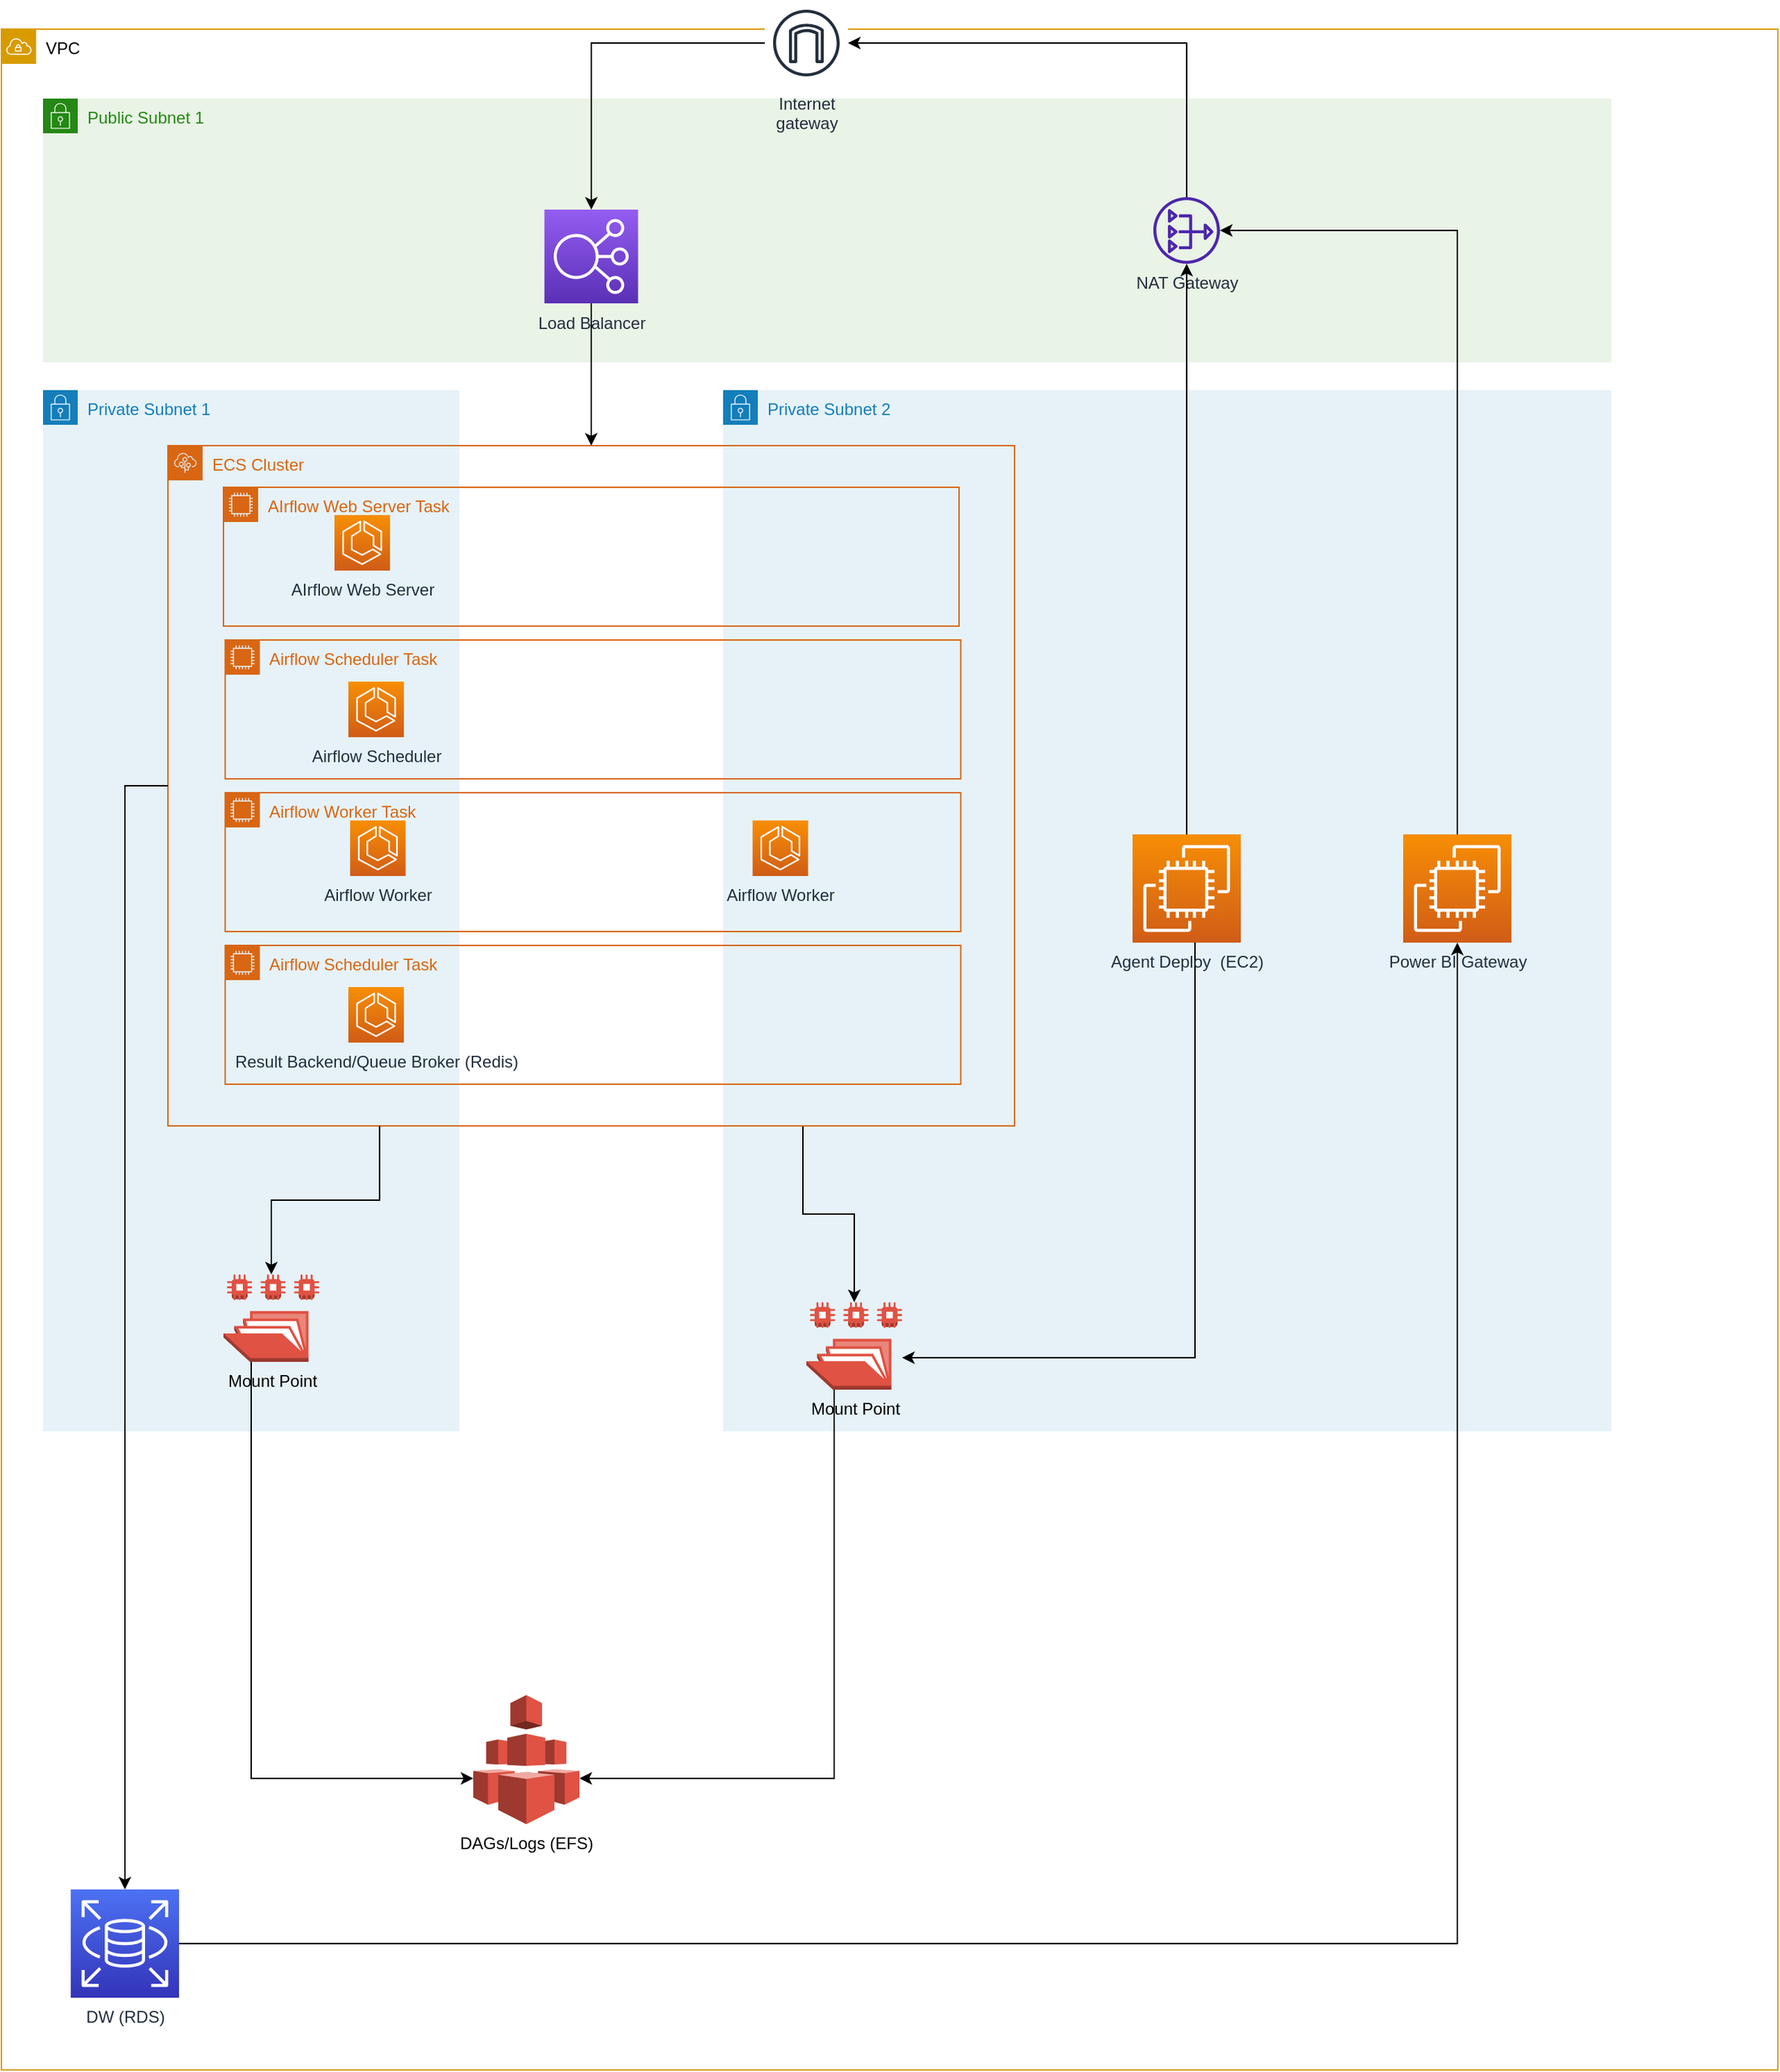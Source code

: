 <mxfile version="16.0.0" type="device"><diagram id="qfZXW9YC0IpH9iQ7Ifbv" name="Page-1"><mxGraphModel dx="1447" dy="822" grid="1" gridSize="10" guides="1" tooltips="1" connect="1" arrows="1" fold="1" page="1" pageScale="1" pageWidth="850" pageHeight="1100" math="0" shadow="0"><root><mxCell id="0"/><mxCell id="1" parent="0"/><mxCell id="o8zYN9MLlntLCJ3-RjNM-2" value="VPC" style="points=[[0,0],[0.25,0],[0.5,0],[0.75,0],[1,0],[1,0.25],[1,0.5],[1,0.75],[1,1],[0.75,1],[0.5,1],[0.25,1],[0,1],[0,0.75],[0,0.5],[0,0.25]];outlineConnect=0;html=1;whiteSpace=wrap;fontSize=12;fontStyle=0;container=1;pointerEvents=0;collapsible=0;recursiveResize=0;shape=mxgraph.aws4.group;grIcon=mxgraph.aws4.group_vpc;strokeColor=#d79b00;fillColor=none;verticalAlign=top;align=left;spacingLeft=30;dashed=0;" parent="1" vertex="1"><mxGeometry x="110" y="23" width="1280" height="1470" as="geometry"/></mxCell><mxCell id="o8zYN9MLlntLCJ3-RjNM-3" value="Public Subnet 1" style="points=[[0,0],[0.25,0],[0.5,0],[0.75,0],[1,0],[1,0.25],[1,0.5],[1,0.75],[1,1],[0.75,1],[0.5,1],[0.25,1],[0,1],[0,0.75],[0,0.5],[0,0.25]];outlineConnect=0;gradientColor=none;html=1;whiteSpace=wrap;fontSize=12;fontStyle=0;container=1;pointerEvents=0;collapsible=0;recursiveResize=0;shape=mxgraph.aws4.group;grIcon=mxgraph.aws4.group_security_group;grStroke=0;strokeColor=#248814;fillColor=#E9F3E6;verticalAlign=top;align=left;spacingLeft=30;fontColor=#248814;dashed=0;" parent="o8zYN9MLlntLCJ3-RjNM-2" vertex="1"><mxGeometry x="30" y="50" width="1130" height="190" as="geometry"/></mxCell><mxCell id="o8zYN9MLlntLCJ3-RjNM-5" value="NAT Gateway" style="sketch=0;outlineConnect=0;fontColor=#232F3E;gradientColor=none;fillColor=#4D27AA;strokeColor=none;dashed=0;verticalLabelPosition=bottom;verticalAlign=top;align=center;html=1;fontSize=12;fontStyle=0;aspect=fixed;pointerEvents=1;shape=mxgraph.aws4.nat_gateway;" parent="o8zYN9MLlntLCJ3-RjNM-3" vertex="1"><mxGeometry x="800" y="71" width="48" height="48" as="geometry"/></mxCell><mxCell id="o8zYN9MLlntLCJ3-RjNM-10" value="Load Balancer" style="sketch=0;points=[[0,0,0],[0.25,0,0],[0.5,0,0],[0.75,0,0],[1,0,0],[0,1,0],[0.25,1,0],[0.5,1,0],[0.75,1,0],[1,1,0],[0,0.25,0],[0,0.5,0],[0,0.75,0],[1,0.25,0],[1,0.5,0],[1,0.75,0]];outlineConnect=0;fontColor=#232F3E;gradientColor=#945DF2;gradientDirection=north;fillColor=#5A30B5;strokeColor=#ffffff;dashed=0;verticalLabelPosition=bottom;verticalAlign=top;align=center;html=1;fontSize=12;fontStyle=0;aspect=fixed;shape=mxgraph.aws4.resourceIcon;resIcon=mxgraph.aws4.elastic_load_balancing;" parent="o8zYN9MLlntLCJ3-RjNM-3" vertex="1"><mxGeometry x="361.25" y="80" width="67.5" height="67.5" as="geometry"/></mxCell><mxCell id="o8zYN9MLlntLCJ3-RjNM-11" value="Private Subnet 1" style="points=[[0,0],[0.25,0],[0.5,0],[0.75,0],[1,0],[1,0.25],[1,0.5],[1,0.75],[1,1],[0.75,1],[0.5,1],[0.25,1],[0,1],[0,0.75],[0,0.5],[0,0.25]];outlineConnect=0;gradientColor=none;html=1;whiteSpace=wrap;fontSize=12;fontStyle=0;container=1;pointerEvents=0;collapsible=0;recursiveResize=0;shape=mxgraph.aws4.group;grIcon=mxgraph.aws4.group_security_group;grStroke=0;strokeColor=#147EBA;fillColor=#E6F2F8;verticalAlign=top;align=left;spacingLeft=30;fontColor=#147EBA;dashed=0;" parent="o8zYN9MLlntLCJ3-RjNM-2" vertex="1"><mxGeometry x="30" y="260" width="300" height="750" as="geometry"/></mxCell><mxCell id="o8zYN9MLlntLCJ3-RjNM-27" value="Mount Point" style="outlineConnect=0;dashed=0;verticalLabelPosition=bottom;verticalAlign=top;align=center;html=1;shape=mxgraph.aws3.efs_share;fillColor=#E05243;gradientColor=none;" parent="o8zYN9MLlntLCJ3-RjNM-11" vertex="1"><mxGeometry x="130" y="637" width="69" height="63" as="geometry"/></mxCell><mxCell id="o8zYN9MLlntLCJ3-RjNM-12" value="Private Subnet 2" style="points=[[0,0],[0.25,0],[0.5,0],[0.75,0],[1,0],[1,0.25],[1,0.5],[1,0.75],[1,1],[0.75,1],[0.5,1],[0.25,1],[0,1],[0,0.75],[0,0.5],[0,0.25]];outlineConnect=0;gradientColor=none;html=1;whiteSpace=wrap;fontSize=12;fontStyle=0;container=1;pointerEvents=0;collapsible=0;recursiveResize=0;shape=mxgraph.aws4.group;grIcon=mxgraph.aws4.group_security_group;grStroke=0;strokeColor=#147EBA;fillColor=#E6F2F8;verticalAlign=top;align=left;spacingLeft=30;fontColor=#147EBA;dashed=0;" parent="o8zYN9MLlntLCJ3-RjNM-2" vertex="1"><mxGeometry x="520" y="260" width="640" height="750" as="geometry"/></mxCell><mxCell id="o8zYN9MLlntLCJ3-RjNM-29" value="Mount Point" style="outlineConnect=0;dashed=0;verticalLabelPosition=bottom;verticalAlign=top;align=center;html=1;shape=mxgraph.aws3.efs_share;fillColor=#E05243;gradientColor=none;" parent="o8zYN9MLlntLCJ3-RjNM-12" vertex="1"><mxGeometry x="60" y="657" width="69" height="63" as="geometry"/></mxCell><mxCell id="o8zYN9MLlntLCJ3-RjNM-64" style="edgeStyle=orthogonalEdgeStyle;rounded=0;orthogonalLoop=1;jettySize=auto;html=1;exitX=0.75;exitY=1;exitDx=0;exitDy=0;" parent="o8zYN9MLlntLCJ3-RjNM-12" source="o8zYN9MLlntLCJ3-RjNM-17" target="o8zYN9MLlntLCJ3-RjNM-29" edge="1"><mxGeometry relative="1" as="geometry"/></mxCell><mxCell id="o8zYN9MLlntLCJ3-RjNM-17" value="ECS Cluster" style="points=[[0,0],[0.25,0],[0.5,0],[0.75,0],[1,0],[1,0.25],[1,0.5],[1,0.75],[1,1],[0.75,1],[0.5,1],[0.25,1],[0,1],[0,0.75],[0,0.5],[0,0.25]];outlineConnect=0;gradientColor=none;html=1;whiteSpace=wrap;fontSize=12;fontStyle=0;container=1;pointerEvents=0;collapsible=0;recursiveResize=0;shape=mxgraph.aws4.group;grIcon=mxgraph.aws4.group_elastic_beanstalk;strokeColor=#D86613;fillColor=none;verticalAlign=top;align=left;spacingLeft=30;fontColor=#D86613;dashed=0;" parent="o8zYN9MLlntLCJ3-RjNM-12" vertex="1"><mxGeometry x="-400" y="40" width="610" height="490" as="geometry"/></mxCell><mxCell id="o8zYN9MLlntLCJ3-RjNM-19" value="AIrflow Web Server Task" style="points=[[0,0],[0.25,0],[0.5,0],[0.75,0],[1,0],[1,0.25],[1,0.5],[1,0.75],[1,1],[0.75,1],[0.5,1],[0.25,1],[0,1],[0,0.75],[0,0.5],[0,0.25]];outlineConnect=0;gradientColor=none;html=1;whiteSpace=wrap;fontSize=12;fontStyle=0;container=1;pointerEvents=0;collapsible=0;recursiveResize=0;shape=mxgraph.aws4.group;grIcon=mxgraph.aws4.group_ec2_instance_contents;strokeColor=#D86613;fillColor=none;verticalAlign=top;align=left;spacingLeft=30;fontColor=#D86613;dashed=0;" parent="o8zYN9MLlntLCJ3-RjNM-17" vertex="1"><mxGeometry x="40" y="30" width="530" height="100" as="geometry"/></mxCell><mxCell id="o8zYN9MLlntLCJ3-RjNM-20" value="AIrflow Web Server" style="sketch=0;points=[[0,0,0],[0.25,0,0],[0.5,0,0],[0.75,0,0],[1,0,0],[0,1,0],[0.25,1,0],[0.5,1,0],[0.75,1,0],[1,1,0],[0,0.25,0],[0,0.5,0],[0,0.75,0],[1,0.25,0],[1,0.5,0],[1,0.75,0]];outlineConnect=0;fontColor=#232F3E;gradientColor=#F78E04;gradientDirection=north;fillColor=#D05C17;strokeColor=#ffffff;dashed=0;verticalLabelPosition=bottom;verticalAlign=top;align=center;html=1;fontSize=12;fontStyle=0;shape=mxgraph.aws4.resourceIcon;resIcon=mxgraph.aws4.ecs;" parent="o8zYN9MLlntLCJ3-RjNM-19" vertex="1"><mxGeometry x="80" y="20" width="40" height="40" as="geometry"/></mxCell><mxCell id="o8zYN9MLlntLCJ3-RjNM-21" value="Airflow Scheduler Task" style="points=[[0,0],[0.25,0],[0.5,0],[0.75,0],[1,0],[1,0.25],[1,0.5],[1,0.75],[1,1],[0.75,1],[0.5,1],[0.25,1],[0,1],[0,0.75],[0,0.5],[0,0.25]];outlineConnect=0;gradientColor=none;html=1;whiteSpace=wrap;fontSize=12;fontStyle=0;container=1;pointerEvents=0;collapsible=0;recursiveResize=0;shape=mxgraph.aws4.group;grIcon=mxgraph.aws4.group_ec2_instance_contents;strokeColor=#D86613;fillColor=none;verticalAlign=top;align=left;spacingLeft=30;fontColor=#D86613;dashed=0;" parent="o8zYN9MLlntLCJ3-RjNM-17" vertex="1"><mxGeometry x="41.25" y="140" width="530" height="100" as="geometry"/></mxCell><mxCell id="o8zYN9MLlntLCJ3-RjNM-22" value="Airflow Scheduler" style="sketch=0;points=[[0,0,0],[0.25,0,0],[0.5,0,0],[0.75,0,0],[1,0,0],[0,1,0],[0.25,1,0],[0.5,1,0],[0.75,1,0],[1,1,0],[0,0.25,0],[0,0.5,0],[0,0.75,0],[1,0.25,0],[1,0.5,0],[1,0.75,0]];outlineConnect=0;fontColor=#232F3E;gradientColor=#F78E04;gradientDirection=north;fillColor=#D05C17;strokeColor=#ffffff;dashed=0;verticalLabelPosition=bottom;verticalAlign=top;align=center;html=1;fontSize=12;fontStyle=0;shape=mxgraph.aws4.resourceIcon;resIcon=mxgraph.aws4.ecs;" parent="o8zYN9MLlntLCJ3-RjNM-21" vertex="1"><mxGeometry x="88.75" y="30" width="40" height="40" as="geometry"/></mxCell><mxCell id="o8zYN9MLlntLCJ3-RjNM-23" value="Airflow Worker Task" style="points=[[0,0],[0.25,0],[0.5,0],[0.75,0],[1,0],[1,0.25],[1,0.5],[1,0.75],[1,1],[0.75,1],[0.5,1],[0.25,1],[0,1],[0,0.75],[0,0.5],[0,0.25]];outlineConnect=0;gradientColor=none;html=1;whiteSpace=wrap;fontSize=12;fontStyle=0;container=1;pointerEvents=0;collapsible=0;recursiveResize=0;shape=mxgraph.aws4.group;grIcon=mxgraph.aws4.group_ec2_instance_contents;strokeColor=#D86613;fillColor=none;verticalAlign=top;align=left;spacingLeft=30;fontColor=#D86613;dashed=0;" parent="o8zYN9MLlntLCJ3-RjNM-17" vertex="1"><mxGeometry x="41.25" y="250" width="530" height="100" as="geometry"/></mxCell><mxCell id="o8zYN9MLlntLCJ3-RjNM-24" value="Airflow Worker" style="sketch=0;points=[[0,0,0],[0.25,0,0],[0.5,0,0],[0.75,0,0],[1,0,0],[0,1,0],[0.25,1,0],[0.5,1,0],[0.75,1,0],[1,1,0],[0,0.25,0],[0,0.5,0],[0,0.75,0],[1,0.25,0],[1,0.5,0],[1,0.75,0]];outlineConnect=0;fontColor=#232F3E;gradientColor=#F78E04;gradientDirection=north;fillColor=#D05C17;strokeColor=#ffffff;dashed=0;verticalLabelPosition=bottom;verticalAlign=top;align=center;html=1;fontSize=12;fontStyle=0;shape=mxgraph.aws4.resourceIcon;resIcon=mxgraph.aws4.ecs;" parent="o8zYN9MLlntLCJ3-RjNM-23" vertex="1"><mxGeometry x="90" y="20" width="40" height="40" as="geometry"/></mxCell><mxCell id="o8zYN9MLlntLCJ3-RjNM-25" value="Airflow Worker" style="sketch=0;points=[[0,0,0],[0.25,0,0],[0.5,0,0],[0.75,0,0],[1,0,0],[0,1,0],[0.25,1,0],[0.5,1,0],[0.75,1,0],[1,1,0],[0,0.25,0],[0,0.5,0],[0,0.75,0],[1,0.25,0],[1,0.5,0],[1,0.75,0]];outlineConnect=0;fontColor=#232F3E;gradientColor=#F78E04;gradientDirection=north;fillColor=#D05C17;strokeColor=#ffffff;dashed=0;verticalLabelPosition=bottom;verticalAlign=top;align=center;html=1;fontSize=12;fontStyle=0;shape=mxgraph.aws4.resourceIcon;resIcon=mxgraph.aws4.ecs;" parent="o8zYN9MLlntLCJ3-RjNM-23" vertex="1"><mxGeometry x="380" y="20" width="40" height="40" as="geometry"/></mxCell><mxCell id="o8zYN9MLlntLCJ3-RjNM-65" value="Airflow Scheduler Task" style="points=[[0,0],[0.25,0],[0.5,0],[0.75,0],[1,0],[1,0.25],[1,0.5],[1,0.75],[1,1],[0.75,1],[0.5,1],[0.25,1],[0,1],[0,0.75],[0,0.5],[0,0.25]];outlineConnect=0;gradientColor=none;html=1;whiteSpace=wrap;fontSize=12;fontStyle=0;container=1;pointerEvents=0;collapsible=0;recursiveResize=0;shape=mxgraph.aws4.group;grIcon=mxgraph.aws4.group_ec2_instance_contents;strokeColor=#D86613;fillColor=none;verticalAlign=top;align=left;spacingLeft=30;fontColor=#D86613;dashed=0;" parent="o8zYN9MLlntLCJ3-RjNM-17" vertex="1"><mxGeometry x="41.25" y="360" width="530" height="100" as="geometry"/></mxCell><mxCell id="o8zYN9MLlntLCJ3-RjNM-66" value="Result Backend/Queue Broker (Redis)" style="sketch=0;points=[[0,0,0],[0.25,0,0],[0.5,0,0],[0.75,0,0],[1,0,0],[0,1,0],[0.25,1,0],[0.5,1,0],[0.75,1,0],[1,1,0],[0,0.25,0],[0,0.5,0],[0,0.75,0],[1,0.25,0],[1,0.5,0],[1,0.75,0]];outlineConnect=0;fontColor=#232F3E;gradientColor=#F78E04;gradientDirection=north;fillColor=#D05C17;strokeColor=#ffffff;dashed=0;verticalLabelPosition=bottom;verticalAlign=top;align=center;html=1;fontSize=12;fontStyle=0;shape=mxgraph.aws4.resourceIcon;resIcon=mxgraph.aws4.ecs;" parent="o8zYN9MLlntLCJ3-RjNM-65" vertex="1"><mxGeometry x="88.75" y="30" width="40" height="40" as="geometry"/></mxCell><mxCell id="o8zYN9MLlntLCJ3-RjNM-46" style="edgeStyle=orthogonalEdgeStyle;rounded=0;orthogonalLoop=1;jettySize=auto;html=1;exitX=0;exitY=0.5;exitDx=0;exitDy=0;exitPerimeter=0;" parent="o8zYN9MLlntLCJ3-RjNM-12" source="o8zYN9MLlntLCJ3-RjNM-44" target="o8zYN9MLlntLCJ3-RjNM-29" edge="1"><mxGeometry relative="1" as="geometry"><Array as="points"><mxPoint x="340" y="359"/><mxPoint x="340" y="697"/></Array></mxGeometry></mxCell><mxCell id="o8zYN9MLlntLCJ3-RjNM-44" value="Agent Deploy&amp;nbsp; (EC2)" style="sketch=0;points=[[0,0,0],[0.25,0,0],[0.5,0,0],[0.75,0,0],[1,0,0],[0,1,0],[0.25,1,0],[0.5,1,0],[0.75,1,0],[1,1,0],[0,0.25,0],[0,0.5,0],[0,0.75,0],[1,0.25,0],[1,0.5,0],[1,0.75,0]];outlineConnect=0;fontColor=#232F3E;gradientColor=#F78E04;gradientDirection=north;fillColor=#D05C17;strokeColor=#ffffff;dashed=0;verticalLabelPosition=bottom;verticalAlign=top;align=center;html=1;fontSize=12;fontStyle=0;aspect=fixed;shape=mxgraph.aws4.resourceIcon;resIcon=mxgraph.aws4.ec2;" parent="o8zYN9MLlntLCJ3-RjNM-12" vertex="1"><mxGeometry x="295" y="320" width="78" height="78" as="geometry"/></mxCell><mxCell id="o8zYN9MLlntLCJ3-RjNM-54" value="Power BI Gateway" style="sketch=0;points=[[0,0,0],[0.25,0,0],[0.5,0,0],[0.75,0,0],[1,0,0],[0,1,0],[0.25,1,0],[0.5,1,0],[0.75,1,0],[1,1,0],[0,0.25,0],[0,0.5,0],[0,0.75,0],[1,0.25,0],[1,0.5,0],[1,0.75,0]];outlineConnect=0;fontColor=#232F3E;gradientColor=#F78E04;gradientDirection=north;fillColor=#D05C17;strokeColor=#ffffff;dashed=0;verticalLabelPosition=bottom;verticalAlign=top;align=center;html=1;fontSize=12;fontStyle=0;aspect=fixed;shape=mxgraph.aws4.resourceIcon;resIcon=mxgraph.aws4.ec2;" parent="o8zYN9MLlntLCJ3-RjNM-12" vertex="1"><mxGeometry x="490" y="320" width="78" height="78" as="geometry"/></mxCell><mxCell id="o8zYN9MLlntLCJ3-RjNM-26" value="DAGs/Logs (EFS)" style="outlineConnect=0;dashed=0;verticalLabelPosition=bottom;verticalAlign=top;align=center;html=1;shape=mxgraph.aws3.efs;fillColor=#E05243;gradientColor=none;" parent="o8zYN9MLlntLCJ3-RjNM-2" vertex="1"><mxGeometry x="340" y="1200" width="76.5" height="93" as="geometry"/></mxCell><mxCell id="o8zYN9MLlntLCJ3-RjNM-33" style="edgeStyle=orthogonalEdgeStyle;rounded=0;orthogonalLoop=1;jettySize=auto;html=1;" parent="o8zYN9MLlntLCJ3-RjNM-2" source="o8zYN9MLlntLCJ3-RjNM-27" target="o8zYN9MLlntLCJ3-RjNM-26" edge="1"><mxGeometry relative="1" as="geometry"><mxPoint x="320" y="1114" as="targetPoint"/><Array as="points"><mxPoint x="180" y="1260"/></Array></mxGeometry></mxCell><mxCell id="o8zYN9MLlntLCJ3-RjNM-35" style="edgeStyle=orthogonalEdgeStyle;rounded=0;orthogonalLoop=1;jettySize=auto;html=1;" parent="o8zYN9MLlntLCJ3-RjNM-2" source="o8zYN9MLlntLCJ3-RjNM-29" target="o8zYN9MLlntLCJ3-RjNM-26" edge="1"><mxGeometry relative="1" as="geometry"><Array as="points"><mxPoint x="600" y="1260"/></Array></mxGeometry></mxCell><mxCell id="o8zYN9MLlntLCJ3-RjNM-55" style="edgeStyle=orthogonalEdgeStyle;rounded=0;orthogonalLoop=1;jettySize=auto;html=1;entryX=0.5;entryY=1;entryDx=0;entryDy=0;entryPerimeter=0;" parent="o8zYN9MLlntLCJ3-RjNM-2" source="o8zYN9MLlntLCJ3-RjNM-39" target="o8zYN9MLlntLCJ3-RjNM-54" edge="1"><mxGeometry relative="1" as="geometry"/></mxCell><mxCell id="o8zYN9MLlntLCJ3-RjNM-39" value="DW (RDS)" style="sketch=0;points=[[0,0,0],[0.25,0,0],[0.5,0,0],[0.75,0,0],[1,0,0],[0,1,0],[0.25,1,0],[0.5,1,0],[0.75,1,0],[1,1,0],[0,0.25,0],[0,0.5,0],[0,0.75,0],[1,0.25,0],[1,0.5,0],[1,0.75,0]];outlineConnect=0;fontColor=#232F3E;gradientColor=#4D72F3;gradientDirection=north;fillColor=#3334B9;strokeColor=#ffffff;dashed=0;verticalLabelPosition=bottom;verticalAlign=top;align=center;html=1;fontSize=12;fontStyle=0;aspect=fixed;shape=mxgraph.aws4.resourceIcon;resIcon=mxgraph.aws4.rds;" parent="o8zYN9MLlntLCJ3-RjNM-2" vertex="1"><mxGeometry x="50" y="1340" width="78" height="78" as="geometry"/></mxCell><mxCell id="o8zYN9MLlntLCJ3-RjNM-47" style="edgeStyle=orthogonalEdgeStyle;rounded=0;orthogonalLoop=1;jettySize=auto;html=1;exitX=0;exitY=0.5;exitDx=0;exitDy=0;" parent="o8zYN9MLlntLCJ3-RjNM-2" source="o8zYN9MLlntLCJ3-RjNM-17" target="o8zYN9MLlntLCJ3-RjNM-39" edge="1"><mxGeometry relative="1" as="geometry"/></mxCell><mxCell id="o8zYN9MLlntLCJ3-RjNM-50" style="edgeStyle=orthogonalEdgeStyle;rounded=0;orthogonalLoop=1;jettySize=auto;html=1;exitX=0.5;exitY=0;exitDx=0;exitDy=0;exitPerimeter=0;" parent="o8zYN9MLlntLCJ3-RjNM-2" source="o8zYN9MLlntLCJ3-RjNM-44" target="o8zYN9MLlntLCJ3-RjNM-5" edge="1"><mxGeometry relative="1" as="geometry"/></mxCell><mxCell id="o8zYN9MLlntLCJ3-RjNM-56" style="edgeStyle=orthogonalEdgeStyle;rounded=0;orthogonalLoop=1;jettySize=auto;html=1;exitX=0.5;exitY=0;exitDx=0;exitDy=0;exitPerimeter=0;" parent="o8zYN9MLlntLCJ3-RjNM-2" source="o8zYN9MLlntLCJ3-RjNM-54" target="o8zYN9MLlntLCJ3-RjNM-5" edge="1"><mxGeometry relative="1" as="geometry"><Array as="points"><mxPoint x="1049" y="145"/></Array></mxGeometry></mxCell><mxCell id="WZ1v5Z0Dh4NuyvM9yUr7-3" style="edgeStyle=orthogonalEdgeStyle;rounded=0;orthogonalLoop=1;jettySize=auto;html=1;" edge="1" parent="o8zYN9MLlntLCJ3-RjNM-2" source="o8zYN9MLlntLCJ3-RjNM-38" target="o8zYN9MLlntLCJ3-RjNM-10"><mxGeometry relative="1" as="geometry"/></mxCell><mxCell id="o8zYN9MLlntLCJ3-RjNM-38" value="Internet&#10;gateway" style="sketch=0;outlineConnect=0;fontColor=#232F3E;gradientColor=none;strokeColor=#232F3E;fillColor=#ffffff;dashed=0;verticalLabelPosition=bottom;verticalAlign=top;align=center;html=1;fontSize=12;fontStyle=0;aspect=fixed;shape=mxgraph.aws4.resourceIcon;resIcon=mxgraph.aws4.internet_gateway;" parent="o8zYN9MLlntLCJ3-RjNM-2" vertex="1"><mxGeometry x="550" y="-20" width="60" height="60" as="geometry"/></mxCell><mxCell id="o8zYN9MLlntLCJ3-RjNM-60" style="edgeStyle=orthogonalEdgeStyle;rounded=0;orthogonalLoop=1;jettySize=auto;html=1;" parent="o8zYN9MLlntLCJ3-RjNM-2" source="o8zYN9MLlntLCJ3-RjNM-5" target="o8zYN9MLlntLCJ3-RjNM-38" edge="1"><mxGeometry relative="1" as="geometry"><Array as="points"><mxPoint x="854" y="10"/></Array></mxGeometry></mxCell><mxCell id="o8zYN9MLlntLCJ3-RjNM-63" style="edgeStyle=orthogonalEdgeStyle;rounded=0;orthogonalLoop=1;jettySize=auto;html=1;exitX=0.25;exitY=1;exitDx=0;exitDy=0;entryX=0.5;entryY=0;entryDx=0;entryDy=0;entryPerimeter=0;" parent="o8zYN9MLlntLCJ3-RjNM-2" source="o8zYN9MLlntLCJ3-RjNM-17" target="o8zYN9MLlntLCJ3-RjNM-27" edge="1"><mxGeometry relative="1" as="geometry"/></mxCell><mxCell id="o8zYN9MLlntLCJ3-RjNM-68" style="edgeStyle=orthogonalEdgeStyle;rounded=0;orthogonalLoop=1;jettySize=auto;html=1;exitX=0.5;exitY=1;exitDx=0;exitDy=0;exitPerimeter=0;entryX=0.5;entryY=0;entryDx=0;entryDy=0;" parent="o8zYN9MLlntLCJ3-RjNM-2" source="o8zYN9MLlntLCJ3-RjNM-10" target="o8zYN9MLlntLCJ3-RjNM-17" edge="1"><mxGeometry relative="1" as="geometry"/></mxCell></root></mxGraphModel></diagram></mxfile>